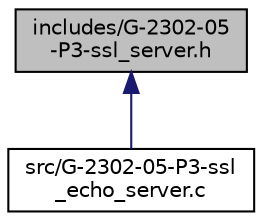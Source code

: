 digraph "includes/G-2302-05-P3-ssl_server.h"
{
  edge [fontname="Helvetica",fontsize="10",labelfontname="Helvetica",labelfontsize="10"];
  node [fontname="Helvetica",fontsize="10",shape=record];
  Node1 [label="includes/G-2302-05\l-P3-ssl_server.h",height=0.2,width=0.4,color="black", fillcolor="grey75", style="filled" fontcolor="black"];
  Node1 -> Node2 [dir="back",color="midnightblue",fontsize="10",style="solid",fontname="Helvetica"];
  Node2 [label="src/G-2302-05-P3-ssl\l_echo_server.c",height=0.2,width=0.4,color="black", fillcolor="white", style="filled",URL="$G-2302-05-P3-ssl__echo__server_8c.html",tooltip="Servidor echo SSL. "];
}
